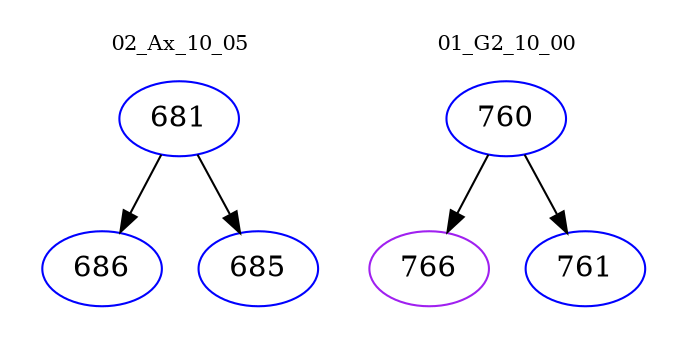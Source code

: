 digraph{
subgraph cluster_0 {
color = white
label = "02_Ax_10_05";
fontsize=10;
T0_681 [label="681", color="blue"]
T0_681 -> T0_686 [color="black"]
T0_686 [label="686", color="blue"]
T0_681 -> T0_685 [color="black"]
T0_685 [label="685", color="blue"]
}
subgraph cluster_1 {
color = white
label = "01_G2_10_00";
fontsize=10;
T1_760 [label="760", color="blue"]
T1_760 -> T1_766 [color="black"]
T1_766 [label="766", color="purple"]
T1_760 -> T1_761 [color="black"]
T1_761 [label="761", color="blue"]
}
}
